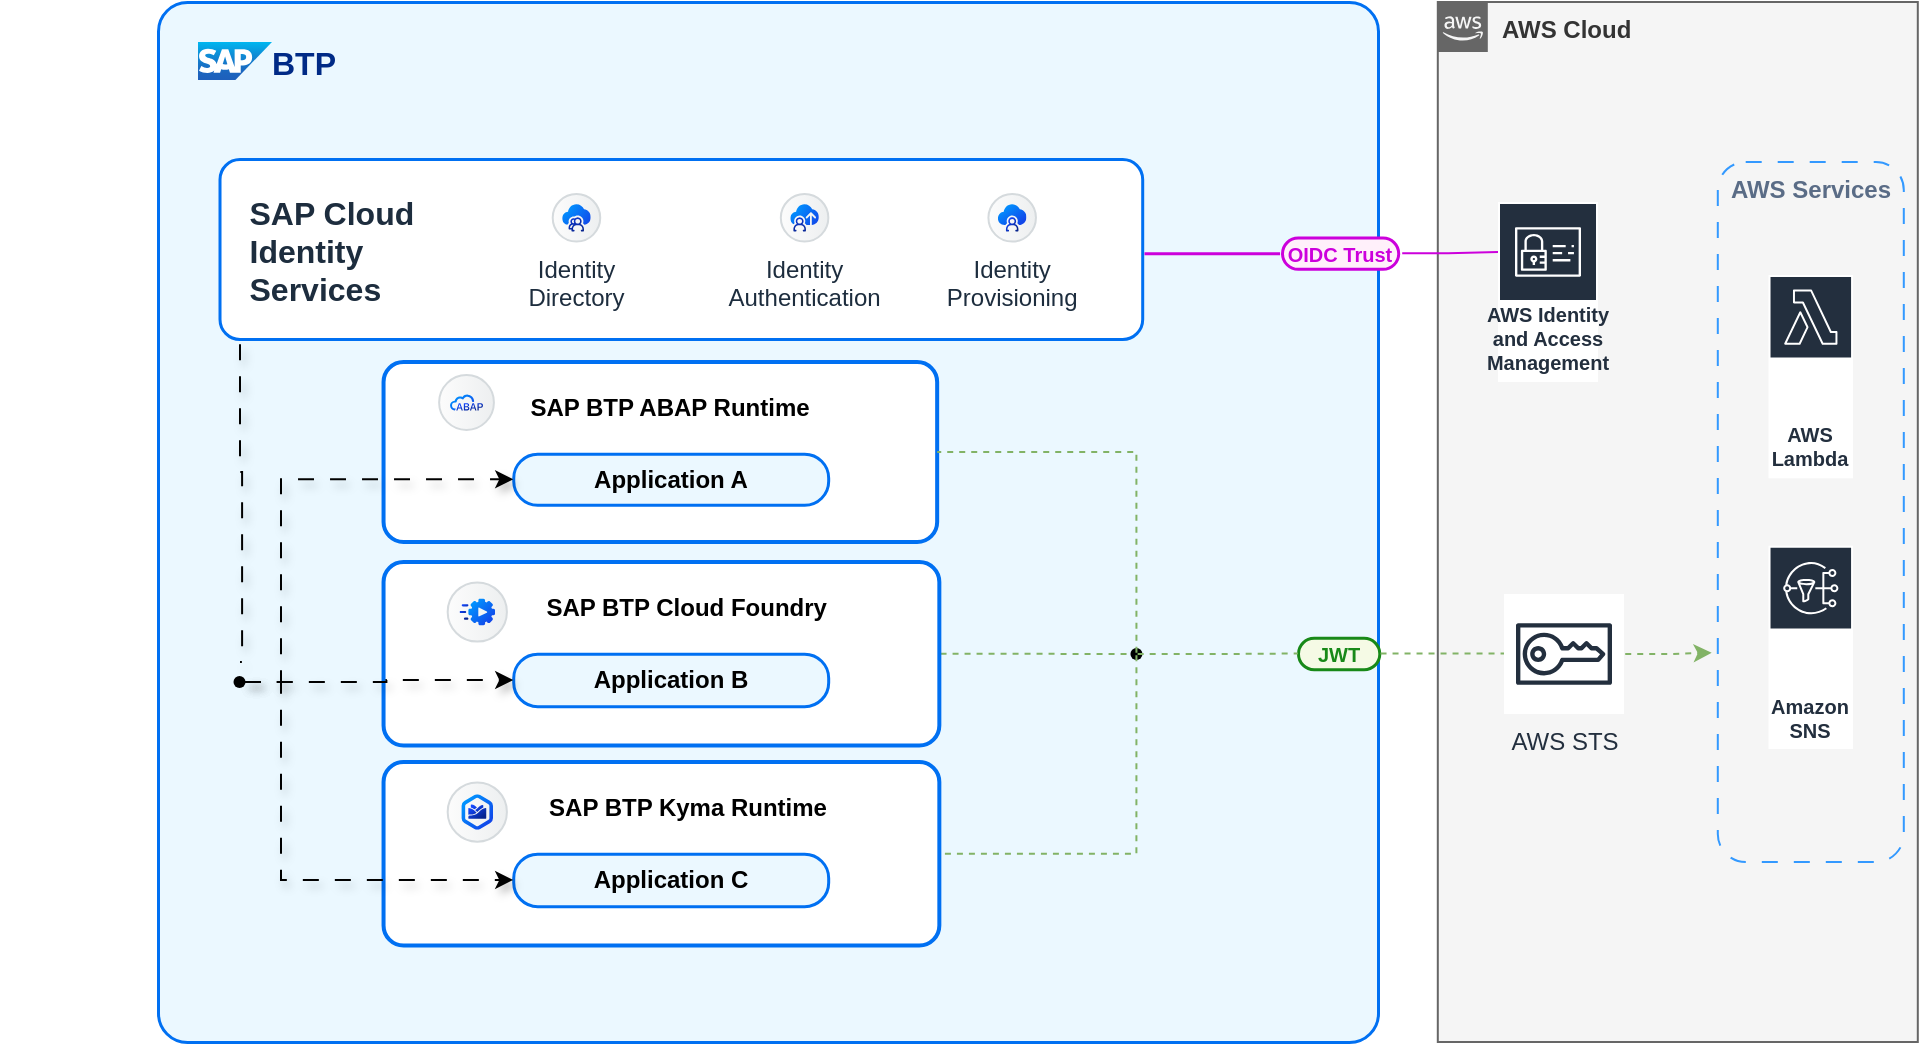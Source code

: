 <mxfile version="26.2.2">
  <diagram name="Page-1" id="D2mkemK1pfjjcZlUskxY">
    <mxGraphModel dx="1594" dy="2304" grid="1" gridSize="10" guides="0" tooltips="1" connect="1" arrows="1" fold="1" page="1" pageScale="1" pageWidth="1100" pageHeight="850" math="0" shadow="0">
      <root>
        <mxCell id="0" />
        <mxCell id="1" parent="0" />
        <mxCell id="FTVYmsemLhQfNNow4BaC-95" style="edgeStyle=orthogonalEdgeStyle;rounded=0;orthogonalLoop=1;jettySize=auto;html=1;exitX=0.5;exitY=1;exitDx=0;exitDy=0;fontFamily=Helvetica;fontSize=15;fontColor=#595959;strokeColor=#595959;strokeWidth=2;" parent="1" edge="1">
          <mxGeometry relative="1" as="geometry">
            <mxPoint x="549.014" y="-1270.5" as="sourcePoint" />
            <mxPoint x="549.014" y="-1270.5" as="targetPoint" />
          </mxGeometry>
        </mxCell>
        <mxCell id="FTVYmsemLhQfNNow4BaC-108" style="edgeStyle=none;rounded=0;orthogonalLoop=1;jettySize=auto;html=1;entryX=0;entryY=0.5;entryDx=0;entryDy=0;dashed=1;startArrow=classic;startFill=1;endArrow=classic;endFill=1;strokeColor=#C0399F;strokeWidth=1;fontSize=16;" parent="1" edge="1">
          <mxGeometry relative="1" as="geometry">
            <mxPoint x="30" y="-1550" as="sourcePoint" />
            <mxPoint x="30" y="-1550" as="targetPoint" />
          </mxGeometry>
        </mxCell>
        <mxCell id="6BNfL55N-zPbYAa_lblD-9" value="&lt;b&gt;AWS Cloud&lt;/b&gt;" style="points=[[0,0],[0.25,0],[0.5,0],[0.75,0],[1,0],[1,0.25],[1,0.5],[1,0.75],[1,1],[0.75,1],[0.5,1],[0.25,1],[0,1],[0,0.75],[0,0.5],[0,0.25]];outlineConnect=0;html=1;whiteSpace=wrap;fontSize=12;fontStyle=0;container=1;pointerEvents=0;collapsible=0;recursiveResize=0;shape=mxgraph.aws4.group;grIcon=mxgraph.aws4.group_aws_cloud_alt;strokeColor=#666666;fillColor=#f5f5f5;verticalAlign=top;align=left;spacingLeft=30;fontColor=#333333;dashed=0;" parent="1" vertex="1">
          <mxGeometry x="739.9" y="-1670" width="240" height="520" as="geometry" />
        </mxCell>
        <mxCell id="cEvXbqjrx8DW3DUu8Di_-78" value="" style="group" vertex="1" connectable="0" parent="6BNfL55N-zPbYAa_lblD-9">
          <mxGeometry x="140" y="80" width="93" height="350" as="geometry" />
        </mxCell>
        <mxCell id="6BNfL55N-zPbYAa_lblD-101" value="&lt;b&gt;AWS Services&lt;/b&gt;" style="fillColor=none;strokeColor=#3399FF;dashed=1;verticalAlign=top;fontStyle=0;fontColor=#5A6C86;whiteSpace=wrap;html=1;dashPattern=8 8;rounded=1;glass=0;" parent="cEvXbqjrx8DW3DUu8Di_-78" vertex="1">
          <mxGeometry width="93" height="350" as="geometry" />
        </mxCell>
        <mxCell id="6BNfL55N-zPbYAa_lblD-97" value="Amazon SNS" style="sketch=0;outlineConnect=0;fontColor=#232F3E;gradientColor=none;strokeColor=#ffffff;fillColor=#232F3E;dashed=0;verticalLabelPosition=middle;verticalAlign=bottom;align=center;html=1;whiteSpace=wrap;fontSize=10;fontStyle=1;spacing=3;shape=mxgraph.aws4.productIcon;prIcon=mxgraph.aws4.sns;" parent="cEvXbqjrx8DW3DUu8Di_-78" vertex="1">
          <mxGeometry x="25.364" y="191.935" width="42.273" height="101.613" as="geometry" />
        </mxCell>
        <mxCell id="6BNfL55N-zPbYAa_lblD-100" value="AWS Lambda" style="sketch=0;outlineConnect=0;fontColor=#232F3E;gradientColor=none;strokeColor=#ffffff;fillColor=#232F3E;dashed=0;verticalLabelPosition=middle;verticalAlign=bottom;align=center;html=1;whiteSpace=wrap;fontSize=10;fontStyle=1;spacing=3;shape=mxgraph.aws4.productIcon;prIcon=mxgraph.aws4.lambda;" parent="cEvXbqjrx8DW3DUu8Di_-78" vertex="1">
          <mxGeometry x="25.364" y="56.452" width="42.273" height="101.613" as="geometry" />
        </mxCell>
        <mxCell id="cEvXbqjrx8DW3DUu8Di_-81" value="AWS Identity and Access Management" style="sketch=0;outlineConnect=0;fontColor=#232F3E;gradientColor=none;strokeColor=#ffffff;fillColor=#232F3E;dashed=0;verticalLabelPosition=middle;verticalAlign=bottom;align=center;html=1;whiteSpace=wrap;fontSize=10;fontStyle=1;spacing=3;shape=mxgraph.aws4.productIcon;prIcon=mxgraph.aws4.identity_and_access_management;" vertex="1" parent="6BNfL55N-zPbYAa_lblD-9">
          <mxGeometry x="30.1" y="100" width="50" height="90" as="geometry" />
        </mxCell>
        <mxCell id="cEvXbqjrx8DW3DUu8Di_-82" value="AWS STS" style="sketch=0;outlineConnect=0;fontColor=#232F3E;gradientColor=none;strokeColor=#232F3E;fillColor=#ffffff;dashed=0;verticalLabelPosition=bottom;verticalAlign=top;align=center;html=1;fontSize=12;fontStyle=0;aspect=fixed;shape=mxgraph.aws4.resourceIcon;resIcon=mxgraph.aws4.sts;" vertex="1" parent="6BNfL55N-zPbYAa_lblD-9">
          <mxGeometry x="33.1" y="296" width="60" height="60" as="geometry" />
        </mxCell>
        <mxCell id="cEvXbqjrx8DW3DUu8Di_-95" style="edgeStyle=orthogonalEdgeStyle;rounded=0;orthogonalLoop=1;jettySize=auto;html=1;fillColor=#d5e8d4;strokeColor=#82b366;dashed=1;flowAnimation=1;entryX=-0.033;entryY=0.701;entryDx=0;entryDy=0;entryPerimeter=0;" edge="1" parent="6BNfL55N-zPbYAa_lblD-9" source="cEvXbqjrx8DW3DUu8Di_-82" target="6BNfL55N-zPbYAa_lblD-101">
          <mxGeometry relative="1" as="geometry">
            <mxPoint x="130.1" y="326" as="targetPoint" />
          </mxGeometry>
        </mxCell>
        <mxCell id="6BNfL55N-zPbYAa_lblD-5" value="" style="rounded=1;whiteSpace=wrap;html=1;strokeColor=#0070F2;fillColor=#EBF8FF;arcSize=29;absoluteArcSize=1;strokeWidth=1.5;" parent="1" vertex="1">
          <mxGeometry x="100" y="-1670" width="610" height="520" as="geometry" />
        </mxCell>
        <mxCell id="6BNfL55N-zPbYAa_lblD-6" value="BTP" style="image;image=img/lib/sap/SAP_Logo.svg;editableCssRules=.*;part=1;verticalLabelPosition=middle;labelBackgroundColor=none;verticalAlign=middle;imageAspect=0;labelPosition=right;align=left;fontSize=16;fontStyle=1;spacingLeft=0;fontColor=#002A86;spacing=0;" parent="6BNfL55N-zPbYAa_lblD-5" vertex="1">
          <mxGeometry width="37" height="19" relative="1" as="geometry">
            <mxPoint x="20" y="20" as="offset" />
          </mxGeometry>
        </mxCell>
        <mxCell id="6BNfL55N-zPbYAa_lblD-52" value="" style="group" parent="6BNfL55N-zPbYAa_lblD-5" vertex="1" connectable="0">
          <mxGeometry x="112.773" y="180" width="385.811" height="191.76" as="geometry" />
        </mxCell>
        <mxCell id="6BNfL55N-zPbYAa_lblD-7" value="" style="strokeColor=#0070F2;shadow=0;strokeWidth=2;rounded=1;absoluteArcSize=1;arcSize=20;" parent="6BNfL55N-zPbYAa_lblD-52" vertex="1">
          <mxGeometry width="276.807" height="90" as="geometry" />
        </mxCell>
        <mxCell id="6BNfL55N-zPbYAa_lblD-43" value="" style="shape=mxgraph.sap.icon;labelPosition=center;verticalLabelPosition=bottom;align=center;verticalAlign=top;strokeWidth=1;strokeColor=#D5DADD;fillColor=#EDEFF0;gradientColor=#FCFCFC;gradientDirection=west;aspect=fixed;SAPIcon=SAP_BTP,_ABAP_environment" parent="6BNfL55N-zPbYAa_lblD-52" vertex="1">
          <mxGeometry x="27.789" y="6.554" width="27.396" height="27.396" as="geometry" />
        </mxCell>
        <mxCell id="6BNfL55N-zPbYAa_lblD-44" value="&lt;b&gt;Application A&lt;/b&gt;" style="rounded=1;whiteSpace=wrap;html=1;strokeColor=#0070F2;fillColor=#EBF8FF;arcSize=24;absoluteArcSize=1;imageWidth=64;imageHeight=64;strokeWidth=1.5;" parent="6BNfL55N-zPbYAa_lblD-52" vertex="1">
          <mxGeometry x="64.845" y="45.881" width="157.469" height="25.489" as="geometry" />
        </mxCell>
        <mxCell id="6BNfL55N-zPbYAa_lblD-50" value="&lt;b&gt;SAP BTP ABAP Runtime&lt;/b&gt;" style="text;html=1;align=center;verticalAlign=middle;whiteSpace=wrap;rounded=0;" parent="6BNfL55N-zPbYAa_lblD-52" vertex="1">
          <mxGeometry x="55.579" y="13.109" width="175.999" height="19.663" as="geometry" />
        </mxCell>
        <mxCell id="6BNfL55N-zPbYAa_lblD-64" value="" style="group" parent="6BNfL55N-zPbYAa_lblD-52" vertex="1" connectable="0">
          <mxGeometry y="99.998" width="385.811" height="91.762" as="geometry" />
        </mxCell>
        <mxCell id="cEvXbqjrx8DW3DUu8Di_-51" style="edgeStyle=orthogonalEdgeStyle;rounded=0;orthogonalLoop=1;jettySize=auto;html=1;fillColor=#d5e8d4;strokeColor=#82b366;endArrow=none;startFill=0;dashed=1;flowAnimation=1;" edge="1" parent="6BNfL55N-zPbYAa_lblD-64" source="6BNfL55N-zPbYAa_lblD-65" target="cEvXbqjrx8DW3DUu8Di_-52">
          <mxGeometry relative="1" as="geometry">
            <mxPoint x="376.128" y="45.839" as="targetPoint" />
          </mxGeometry>
        </mxCell>
        <mxCell id="6BNfL55N-zPbYAa_lblD-65" value="" style="strokeColor=#0070F2;shadow=0;strokeWidth=2;rounded=1;absoluteArcSize=1;arcSize=20;" parent="6BNfL55N-zPbYAa_lblD-64" vertex="1">
          <mxGeometry width="277.893" height="91.762" as="geometry" />
        </mxCell>
        <mxCell id="6BNfL55N-zPbYAa_lblD-67" value="&lt;b&gt;Application B&lt;/b&gt;" style="rounded=1;whiteSpace=wrap;html=1;strokeColor=#0070F2;fillColor=#EBF8FF;arcSize=24;absoluteArcSize=1;imageWidth=64;imageHeight=64;strokeWidth=1.5;" parent="6BNfL55N-zPbYAa_lblD-64" vertex="1">
          <mxGeometry x="64.842" y="45.881" width="157.473" height="26.218" as="geometry" />
        </mxCell>
        <mxCell id="6BNfL55N-zPbYAa_lblD-68" value="&lt;b&gt;SAP BTP Cloud Foundry&amp;nbsp;&lt;/b&gt;" style="text;html=1;align=center;verticalAlign=middle;whiteSpace=wrap;rounded=0;" parent="6BNfL55N-zPbYAa_lblD-64" vertex="1">
          <mxGeometry x="64.129" y="13.112" width="178.14" height="19.668" as="geometry" />
        </mxCell>
        <mxCell id="6BNfL55N-zPbYAa_lblD-49" value="" style="shape=mxgraph.sap.icon;labelPosition=center;verticalLabelPosition=bottom;align=center;verticalAlign=top;strokeWidth=1;strokeColor=#D5DADD;fillColor=#EDEFF0;gradientColor=#FCFCFC;gradientDirection=west;aspect=fixed;SAPIcon=SAP_BTP,_Cloud_Foundry_runtime" parent="6BNfL55N-zPbYAa_lblD-64" vertex="1">
          <mxGeometry x="32.065" y="10.196" width="29.616" height="29.616" as="geometry" />
        </mxCell>
        <mxCell id="cEvXbqjrx8DW3DUu8Di_-52" value="" style="shape=waypoint;sketch=0;fillStyle=solid;size=6;pointerEvents=1;points=[];fillColor=none;resizable=0;rotatable=0;perimeter=centerPerimeter;snapToPoint=1;" vertex="1" parent="6BNfL55N-zPbYAa_lblD-64">
          <mxGeometry x="366.446" y="36.028" width="20" height="20" as="geometry" />
        </mxCell>
        <mxCell id="cEvXbqjrx8DW3DUu8Di_-54" style="edgeStyle=orthogonalEdgeStyle;rounded=0;orthogonalLoop=1;jettySize=auto;html=1;entryX=1;entryY=0.5;entryDx=0;entryDy=0;endArrow=none;startFill=0;dashed=1;fillColor=#d5e8d4;strokeColor=#82b366;flowAnimation=1;" edge="1" parent="6BNfL55N-zPbYAa_lblD-52" source="cEvXbqjrx8DW3DUu8Di_-52" target="6BNfL55N-zPbYAa_lblD-7">
          <mxGeometry relative="1" as="geometry">
            <Array as="points">
              <mxPoint x="375.683" y="45.132" />
            </Array>
          </mxGeometry>
        </mxCell>
        <mxCell id="6BNfL55N-zPbYAa_lblD-69" value="" style="group" parent="6BNfL55N-zPbYAa_lblD-5" vertex="1" connectable="0">
          <mxGeometry x="112.773" y="380.0" width="277.893" height="91.76" as="geometry" />
        </mxCell>
        <mxCell id="6BNfL55N-zPbYAa_lblD-70" value="" style="strokeColor=#0070F2;shadow=0;strokeWidth=2;rounded=1;absoluteArcSize=1;arcSize=20;" parent="6BNfL55N-zPbYAa_lblD-69" vertex="1">
          <mxGeometry width="277.893" height="91.76" as="geometry" />
        </mxCell>
        <mxCell id="6BNfL55N-zPbYAa_lblD-72" value="&lt;b&gt;Application C&lt;/b&gt;" style="rounded=1;whiteSpace=wrap;html=1;strokeColor=#0070F2;fillColor=#EBF8FF;arcSize=24;absoluteArcSize=1;imageWidth=64;imageHeight=64;strokeWidth=1.5;" parent="6BNfL55N-zPbYAa_lblD-69" vertex="1">
          <mxGeometry x="64.842" y="45.88" width="157.473" height="26.217" as="geometry" />
        </mxCell>
        <mxCell id="6BNfL55N-zPbYAa_lblD-73" value="&lt;b&gt;SAP BTP Kyma Runtime&lt;/b&gt;" style="text;html=1;align=center;verticalAlign=middle;whiteSpace=wrap;rounded=0;" parent="6BNfL55N-zPbYAa_lblD-69" vertex="1">
          <mxGeometry x="64.129" y="13.109" width="175.999" height="19.663" as="geometry" />
        </mxCell>
        <mxCell id="6BNfL55N-zPbYAa_lblD-74" value="" style="shape=mxgraph.sap.icon;labelPosition=center;verticalLabelPosition=bottom;align=center;verticalAlign=top;strokeWidth=1;strokeColor=#D5DADD;fillColor=#EDEFF0;gradientColor=#FCFCFC;gradientDirection=west;aspect=fixed;SAPIcon=SAP_BTP,_Kyma_runtime" parent="6BNfL55N-zPbYAa_lblD-69" vertex="1">
          <mxGeometry x="32.065" y="10.196" width="29.616" height="29.616" as="geometry" />
        </mxCell>
        <mxCell id="PtYt7lvKfpzourR0MFkW-32" style="edgeStyle=orthogonalEdgeStyle;rounded=0;orthogonalLoop=1;jettySize=auto;html=1;flowAnimation=1;shadow=1;" parent="6BNfL55N-zPbYAa_lblD-5" source="PtYt7lvKfpzourR0MFkW-22" target="6BNfL55N-zPbYAa_lblD-67" edge="1">
          <mxGeometry relative="1" as="geometry" />
        </mxCell>
        <mxCell id="PtYt7lvKfpzourR0MFkW-33" style="edgeStyle=orthogonalEdgeStyle;rounded=0;orthogonalLoop=1;jettySize=auto;html=1;entryX=0;entryY=0.5;entryDx=0;entryDy=0;flowAnimation=1;shadow=1;" parent="6BNfL55N-zPbYAa_lblD-5" source="PtYt7lvKfpzourR0MFkW-22" target="6BNfL55N-zPbYAa_lblD-44" edge="1">
          <mxGeometry relative="1" as="geometry">
            <Array as="points">
              <mxPoint x="61.513" y="340.0" />
              <mxPoint x="61.513" y="239" />
            </Array>
          </mxGeometry>
        </mxCell>
        <mxCell id="PtYt7lvKfpzourR0MFkW-34" style="edgeStyle=orthogonalEdgeStyle;rounded=0;orthogonalLoop=1;jettySize=auto;html=1;entryX=0;entryY=0.5;entryDx=0;entryDy=0;flowAnimation=1;shadow=1;" parent="6BNfL55N-zPbYAa_lblD-5" source="PtYt7lvKfpzourR0MFkW-22" target="6BNfL55N-zPbYAa_lblD-72" edge="1">
          <mxGeometry relative="1" as="geometry">
            <Array as="points">
              <mxPoint x="61.513" y="340.0" />
              <mxPoint x="61.513" y="439" />
            </Array>
          </mxGeometry>
        </mxCell>
        <mxCell id="PtYt7lvKfpzourR0MFkW-22" value="" style="shape=waypoint;sketch=0;fillStyle=solid;size=6;pointerEvents=1;points=[];fillColor=none;resizable=0;rotatable=0;perimeter=centerPerimeter;snapToPoint=1;" parent="6BNfL55N-zPbYAa_lblD-5" vertex="1">
          <mxGeometry x="30.756" y="330.0" width="20" height="20" as="geometry" />
        </mxCell>
        <mxCell id="PtYt7lvKfpzourR0MFkW-25" style="edgeStyle=orthogonalEdgeStyle;rounded=0;orthogonalLoop=1;jettySize=auto;html=1;entryX=0.85;entryY=0.9;entryDx=0;entryDy=0;entryPerimeter=0;endArrow=none;startFill=0;flowAnimation=1;shadow=1;" parent="6BNfL55N-zPbYAa_lblD-5" edge="1" source="cEvXbqjrx8DW3DUu8Di_-10">
          <mxGeometry relative="1" as="geometry">
            <mxPoint x="41.008" y="150" as="sourcePoint" />
            <mxPoint x="41.008" y="330.0" as="targetPoint" />
            <Array as="points">
              <mxPoint x="41.008" y="235.0" />
              <mxPoint x="42.034" y="235.0" />
            </Array>
          </mxGeometry>
        </mxCell>
        <mxCell id="cEvXbqjrx8DW3DUu8Di_-10" value="SAP Cloud&#xa;Identity&#xa;Services" style="strokeColor=#0070F2;shadow=0;strokeWidth=1.5;rounded=1;absoluteArcSize=1;arcSize=20;align=left;fontSize=16;fontStyle=1;spacingLeft=15;spacing=0;container=1;collapsible=0;fontColor=#1D2D3E;" vertex="1" parent="6BNfL55N-zPbYAa_lblD-5">
          <mxGeometry x="30.756" y="78.494" width="461.345" height="90" as="geometry" />
        </mxCell>
        <mxCell id="cEvXbqjrx8DW3DUu8Di_-11" value="Identity&#xa;Directory" style="shape=mxgraph.sap.icon;labelPosition=center;verticalLabelPosition=bottom;align=center;verticalAlign=top;strokeWidth=1;strokeColor=#D5DADD;fillColor=#EDEFF0;gradientColor=#FCFCFC;gradientDirection=west;aspect=fixed;SAPIcon=Identity_Directory;fontColor=#1D2D3E;" vertex="1" parent="cEvXbqjrx8DW3DUu8Di_-10">
          <mxGeometry x="166.597" y="17.55" width="23.766" height="23.766" as="geometry" />
        </mxCell>
        <mxCell id="cEvXbqjrx8DW3DUu8Di_-12" value="Identity&#xa;Authentication" style="shape=mxgraph.sap.icon;labelPosition=center;verticalLabelPosition=bottom;align=center;verticalAlign=top;strokeWidth=1;strokeColor=#D5DADD;fillColor=#EDEFF0;gradientColor=#FCFCFC;gradientDirection=west;aspect=fixed;SAPIcon=Identity_Provisioning;fontColor=#1D2D3E;" vertex="1" parent="cEvXbqjrx8DW3DUu8Di_-10">
          <mxGeometry x="280.651" y="17.55" width="23.766" height="23.766" as="geometry" />
        </mxCell>
        <mxCell id="cEvXbqjrx8DW3DUu8Di_-13" value="Identity&#xa;Provisioning" style="shape=mxgraph.sap.icon;labelPosition=center;verticalLabelPosition=bottom;align=center;verticalAlign=top;strokeWidth=1;strokeColor=#D5DADD;fillColor=#EDEFF0;gradientColor=#FCFCFC;gradientDirection=west;aspect=fixed;SAPIcon=Identity_Authentication;fontColor=#1D2D3E;" vertex="1" parent="cEvXbqjrx8DW3DUu8Di_-10">
          <mxGeometry x="384.454" y="17.55" width="23.766" height="23.766" as="geometry" />
        </mxCell>
        <mxCell id="cEvXbqjrx8DW3DUu8Di_-27" value="" style="endArrow=none;html=1;rounded=0;entryX=0;entryY=0.5;entryDx=0;entryDy=0;strokeColor=#cc00dc;strokeWidth=1.5;" edge="1" parent="6BNfL55N-zPbYAa_lblD-5">
          <mxGeometry width="50" height="50" relative="1" as="geometry">
            <mxPoint x="493.0" y="125.585" as="sourcePoint" />
            <mxPoint x="560.777" y="125.585" as="targetPoint" />
          </mxGeometry>
        </mxCell>
        <mxCell id="cEvXbqjrx8DW3DUu8Di_-55" style="edgeStyle=orthogonalEdgeStyle;rounded=0;orthogonalLoop=1;jettySize=auto;html=1;entryX=1;entryY=0.5;entryDx=0;entryDy=0;endArrow=none;startFill=0;fillColor=#d5e8d4;strokeColor=#82b366;dashed=1;flowAnimation=1;" edge="1" parent="6BNfL55N-zPbYAa_lblD-5" source="cEvXbqjrx8DW3DUu8Di_-52" target="6BNfL55N-zPbYAa_lblD-70">
          <mxGeometry relative="1" as="geometry">
            <Array as="points">
              <mxPoint x="488.968" y="425.811" />
            </Array>
          </mxGeometry>
        </mxCell>
        <mxCell id="cEvXbqjrx8DW3DUu8Di_-91" style="edgeStyle=orthogonalEdgeStyle;rounded=0;orthogonalLoop=1;jettySize=auto;html=1;exitX=1;exitY=0.5;exitDx=2;exitDy=0;exitPerimeter=0;endArrow=none;startFill=0;strokeColor=light-dark(#cc00dc, #ededed);" edge="1" parent="6BNfL55N-zPbYAa_lblD-5" source="cEvXbqjrx8DW3DUu8Di_-26">
          <mxGeometry relative="1" as="geometry">
            <mxPoint x="670" y="125" as="targetPoint" />
          </mxGeometry>
        </mxCell>
        <mxCell id="cEvXbqjrx8DW3DUu8Di_-61" value="&lt;p style=&quot;line-height: 114%;&quot;&gt;&lt;font color=&quot;#188918&quot; size=&quot;1&quot;&gt;&lt;b style=&quot;&quot;&gt;JWT&lt;/b&gt;&lt;/font&gt;&lt;/p&gt;" style="rounded=1;whiteSpace=wrap;html=1;arcSize=50;strokeColor=#188918;fillColor=#f5fae5;fontColor=#266f3a;strokeWidth=1.5;points=[[0,0,0,0,0],[0,1,0,0,0],[0.25,0,0,0,0],[0.25,1,0,0,0],[0.5,0,0,0,0],[0.5,1,0,0,0],[0.75,0,0,0,0],[0.75,1,0,0,0],[1,0,0,0,0],[1,0.25,0,0,0],[1,0.5,0,0,0],[1,0.75,0,0,0],[1,1,0,0,0]];" vertex="1" parent="6BNfL55N-zPbYAa_lblD-5">
          <mxGeometry x="569.997" y="317.887" width="40.657" height="15.698" as="geometry" />
        </mxCell>
        <mxCell id="cEvXbqjrx8DW3DUu8Di_-26" value="&lt;p style=&quot;line-height: 114%;&quot;&gt;&lt;font color=&quot;#cc00dc&quot; size=&quot;1&quot;&gt;&lt;b style=&quot;&quot;&gt;OIDC Trust&lt;/b&gt;&lt;/font&gt;&lt;/p&gt;" style="rounded=1;whiteSpace=wrap;html=1;arcSize=50;strokeColor=#CC00DC;fillColor=#fff0fa;fontColor=#266f3a;strokeWidth=1.5;points=[[0,0,0,0,0],[0,0.25,0,0,0],[0,0.5,0,0,0],[0,0.75,0,0,0],[0,1,0,0,0],[0.25,0,0,0,0],[0.25,1,0,0,0],[0.5,0,0,0,0],[0.5,1,0,0,0],[0.75,0,0,0,0],[0.75,1,0,0,0],[1,0,0,0,0],[1,0.5,0,2,0]];" vertex="1" parent="6BNfL55N-zPbYAa_lblD-5">
          <mxGeometry x="562.005" y="117.736" width="58.095" height="15.698" as="geometry" />
        </mxCell>
        <mxCell id="cEvXbqjrx8DW3DUu8Di_-70" style="edgeStyle=orthogonalEdgeStyle;rounded=0;orthogonalLoop=1;jettySize=auto;html=1;endArrow=none;startFill=0;dashed=1;fillColor=#d5e8d4;strokeColor=#82b366;flowAnimation=1;" edge="1" parent="6BNfL55N-zPbYAa_lblD-5" source="cEvXbqjrx8DW3DUu8Di_-52" target="cEvXbqjrx8DW3DUu8Di_-61">
          <mxGeometry relative="1" as="geometry">
            <mxPoint x="531.638" y="325.837" as="targetPoint" />
          </mxGeometry>
        </mxCell>
        <mxCell id="cEvXbqjrx8DW3DUu8Di_-74" style="edgeStyle=orthogonalEdgeStyle;rounded=0;orthogonalLoop=1;jettySize=auto;html=1;fillColor=#d5e8d4;strokeColor=#82b366;dashed=1;flowAnimation=1;endArrow=none;startFill=0;" edge="1" parent="1" source="cEvXbqjrx8DW3DUu8Di_-61" target="cEvXbqjrx8DW3DUu8Di_-82">
          <mxGeometry relative="1" as="geometry">
            <mxPoint x="730" y="-1339" as="targetPoint" />
            <Array as="points">
              <mxPoint x="761" y="-1344" />
              <mxPoint x="761" y="-1344" />
            </Array>
          </mxGeometry>
        </mxCell>
      </root>
    </mxGraphModel>
  </diagram>
</mxfile>
